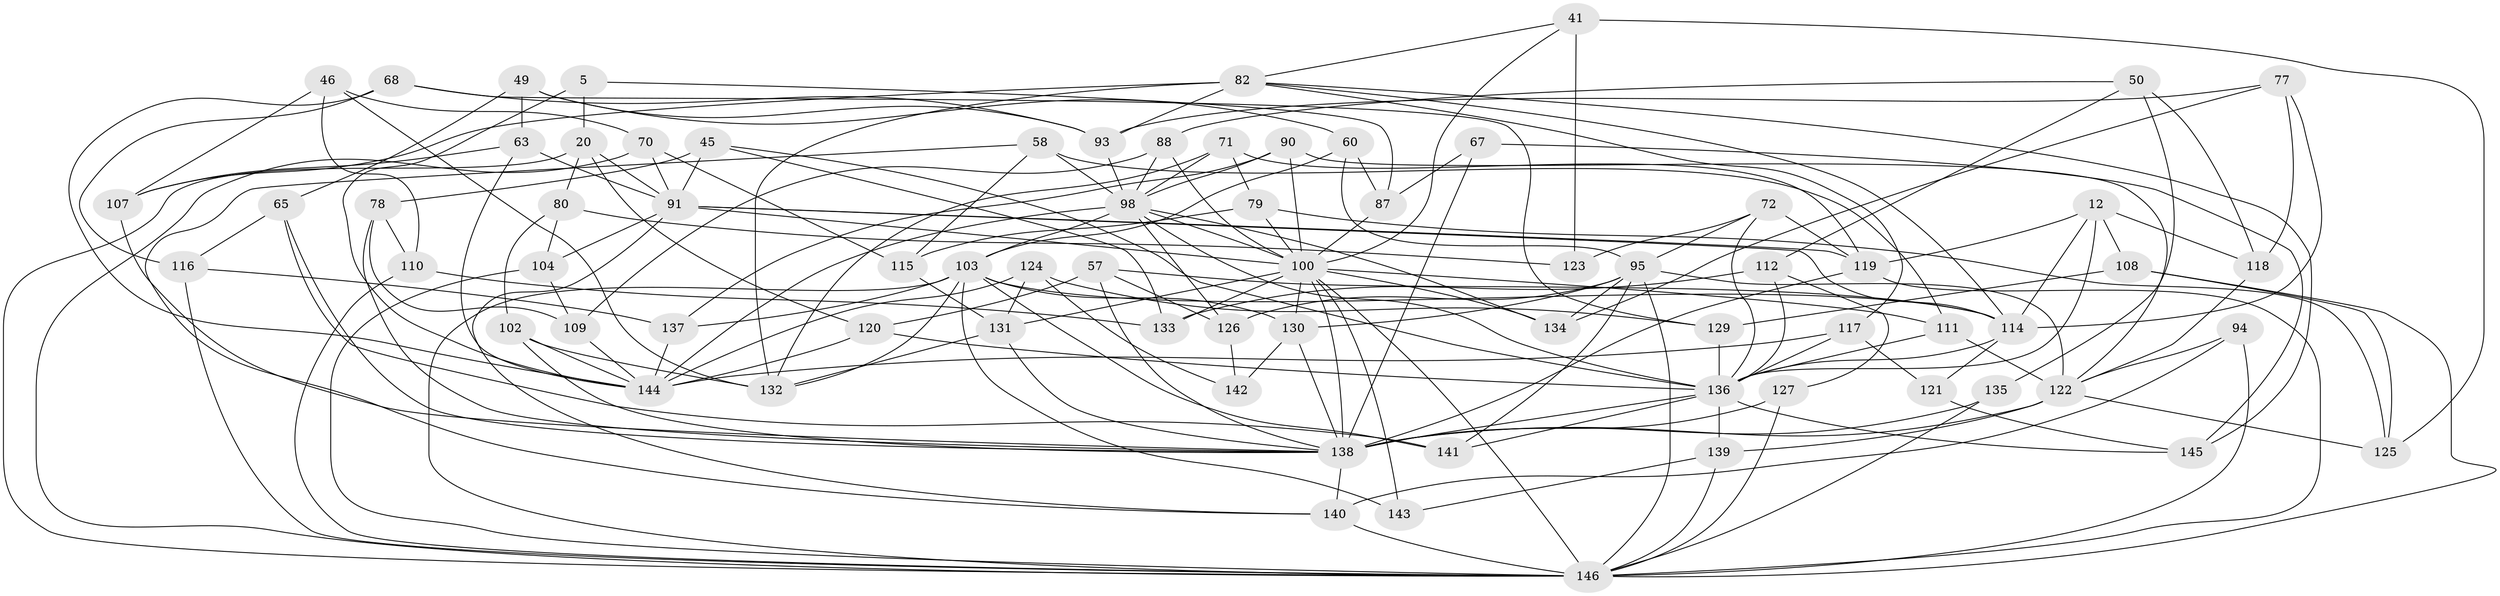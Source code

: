 // original degree distribution, {4: 1.0}
// Generated by graph-tools (version 1.1) at 2025/58/03/09/25 04:58:10]
// undirected, 73 vertices, 187 edges
graph export_dot {
graph [start="1"]
  node [color=gray90,style=filled];
  5;
  12 [super="+10"];
  20 [super="+4"];
  41 [super="+16"];
  45;
  46;
  49;
  50;
  57;
  58;
  60;
  63;
  65;
  67;
  68;
  70;
  71;
  72;
  77;
  78;
  79;
  80;
  82 [super="+81"];
  87;
  88;
  90 [super="+89"];
  91 [super="+19+47+52+69"];
  93 [super="+64"];
  94;
  95 [super="+76"];
  98 [super="+13+84+34+86"];
  100 [super="+17+99+21+36+42+83"];
  102;
  103 [super="+48+54"];
  104;
  107;
  108;
  109;
  110;
  111;
  112;
  114 [super="+101"];
  115;
  116;
  117;
  118;
  119 [super="+113+61"];
  120;
  121;
  122 [super="+73"];
  123;
  124;
  125;
  126;
  127;
  129;
  130 [super="+128"];
  131 [super="+96"];
  132 [super="+92+53"];
  133;
  134;
  135;
  136 [super="+6+74+106"];
  137;
  138 [super="+51+28+55+35+97"];
  139;
  140 [super="+25"];
  141;
  142;
  143;
  144 [super="+3+59+18"];
  145 [super="+39"];
  146 [super="+15+27+29+105+38+85+75"];
  5 -- 87;
  5 -- 20 [weight=2];
  5 -- 144;
  12 -- 108;
  12 -- 114;
  12 -- 118;
  12 -- 119 [weight=2];
  12 -- 136;
  20 -- 80;
  20 -- 120;
  20 -- 146;
  20 -- 91;
  41 -- 123 [weight=2];
  41 -- 125;
  41 -- 100 [weight=2];
  41 -- 82;
  45 -- 133;
  45 -- 78;
  45 -- 91;
  45 -- 136;
  46 -- 110;
  46 -- 107;
  46 -- 70;
  46 -- 132;
  49 -- 65;
  49 -- 63;
  49 -- 60;
  49 -- 93;
  50 -- 135;
  50 -- 112;
  50 -- 118;
  50 -- 88;
  57 -- 120;
  57 -- 126;
  57 -- 138;
  57 -- 114;
  58 -- 115;
  58 -- 111;
  58 -- 140;
  58 -- 98;
  60 -- 95;
  60 -- 103;
  60 -- 87;
  63 -- 107;
  63 -- 144;
  63 -- 91;
  65 -- 141;
  65 -- 116;
  65 -- 138;
  67 -- 87;
  67 -- 145;
  67 -- 138 [weight=2];
  68 -- 129;
  68 -- 116;
  68 -- 144;
  68 -- 93;
  70 -- 115;
  70 -- 146;
  70 -- 91;
  71 -- 79;
  71 -- 119;
  71 -- 98;
  71 -- 132;
  72 -- 123;
  72 -- 136;
  72 -- 119;
  72 -- 95;
  77 -- 118;
  77 -- 93;
  77 -- 134;
  77 -- 114;
  78 -- 109;
  78 -- 110;
  78 -- 138;
  79 -- 115;
  79 -- 100;
  79 -- 125;
  80 -- 123;
  80 -- 102;
  80 -- 104;
  82 -- 132 [weight=2];
  82 -- 114 [weight=2];
  82 -- 107;
  82 -- 145;
  82 -- 117;
  82 -- 93 [weight=2];
  87 -- 100;
  88 -- 109;
  88 -- 100;
  88 -- 98;
  90 -- 137;
  90 -- 98;
  90 -- 100 [weight=2];
  90 -- 122 [weight=2];
  91 -- 140;
  91 -- 104;
  91 -- 100 [weight=3];
  91 -- 119;
  91 -- 114 [weight=2];
  93 -- 98;
  94 -- 122;
  94 -- 140 [weight=2];
  94 -- 146;
  95 -- 126;
  95 -- 146 [weight=4];
  95 -- 130;
  95 -- 134;
  95 -- 141;
  95 -- 122 [weight=2];
  98 -- 144;
  98 -- 103 [weight=2];
  98 -- 136;
  98 -- 126;
  98 -- 100;
  98 -- 134;
  100 -- 130;
  100 -- 133;
  100 -- 111;
  100 -- 143;
  100 -- 131 [weight=3];
  100 -- 146 [weight=2];
  100 -- 134;
  100 -- 138;
  102 -- 144;
  102 -- 138;
  102 -- 132;
  103 -- 130;
  103 -- 114;
  103 -- 132;
  103 -- 141;
  103 -- 146 [weight=2];
  103 -- 137;
  103 -- 143 [weight=2];
  104 -- 146;
  104 -- 109;
  107 -- 138;
  108 -- 125;
  108 -- 129;
  108 -- 146;
  109 -- 144;
  110 -- 133;
  110 -- 146;
  111 -- 136;
  111 -- 122;
  112 -- 133;
  112 -- 127;
  112 -- 136;
  114 -- 121;
  114 -- 136;
  115 -- 131;
  116 -- 137;
  116 -- 146;
  117 -- 121;
  117 -- 136;
  117 -- 144;
  118 -- 122;
  119 -- 138 [weight=2];
  119 -- 146;
  120 -- 144;
  120 -- 136;
  121 -- 145 [weight=2];
  122 -- 138;
  122 -- 139;
  122 -- 125;
  124 -- 142;
  124 -- 129;
  124 -- 144;
  124 -- 131;
  126 -- 142;
  127 -- 138 [weight=2];
  127 -- 146;
  129 -- 136;
  130 -- 142 [weight=2];
  130 -- 138;
  131 -- 138;
  131 -- 132 [weight=2];
  135 -- 138 [weight=2];
  135 -- 146;
  136 -- 141;
  136 -- 138 [weight=2];
  136 -- 139;
  136 -- 145 [weight=2];
  137 -- 144;
  138 -- 140;
  139 -- 143;
  139 -- 146;
  140 -- 146;
}
